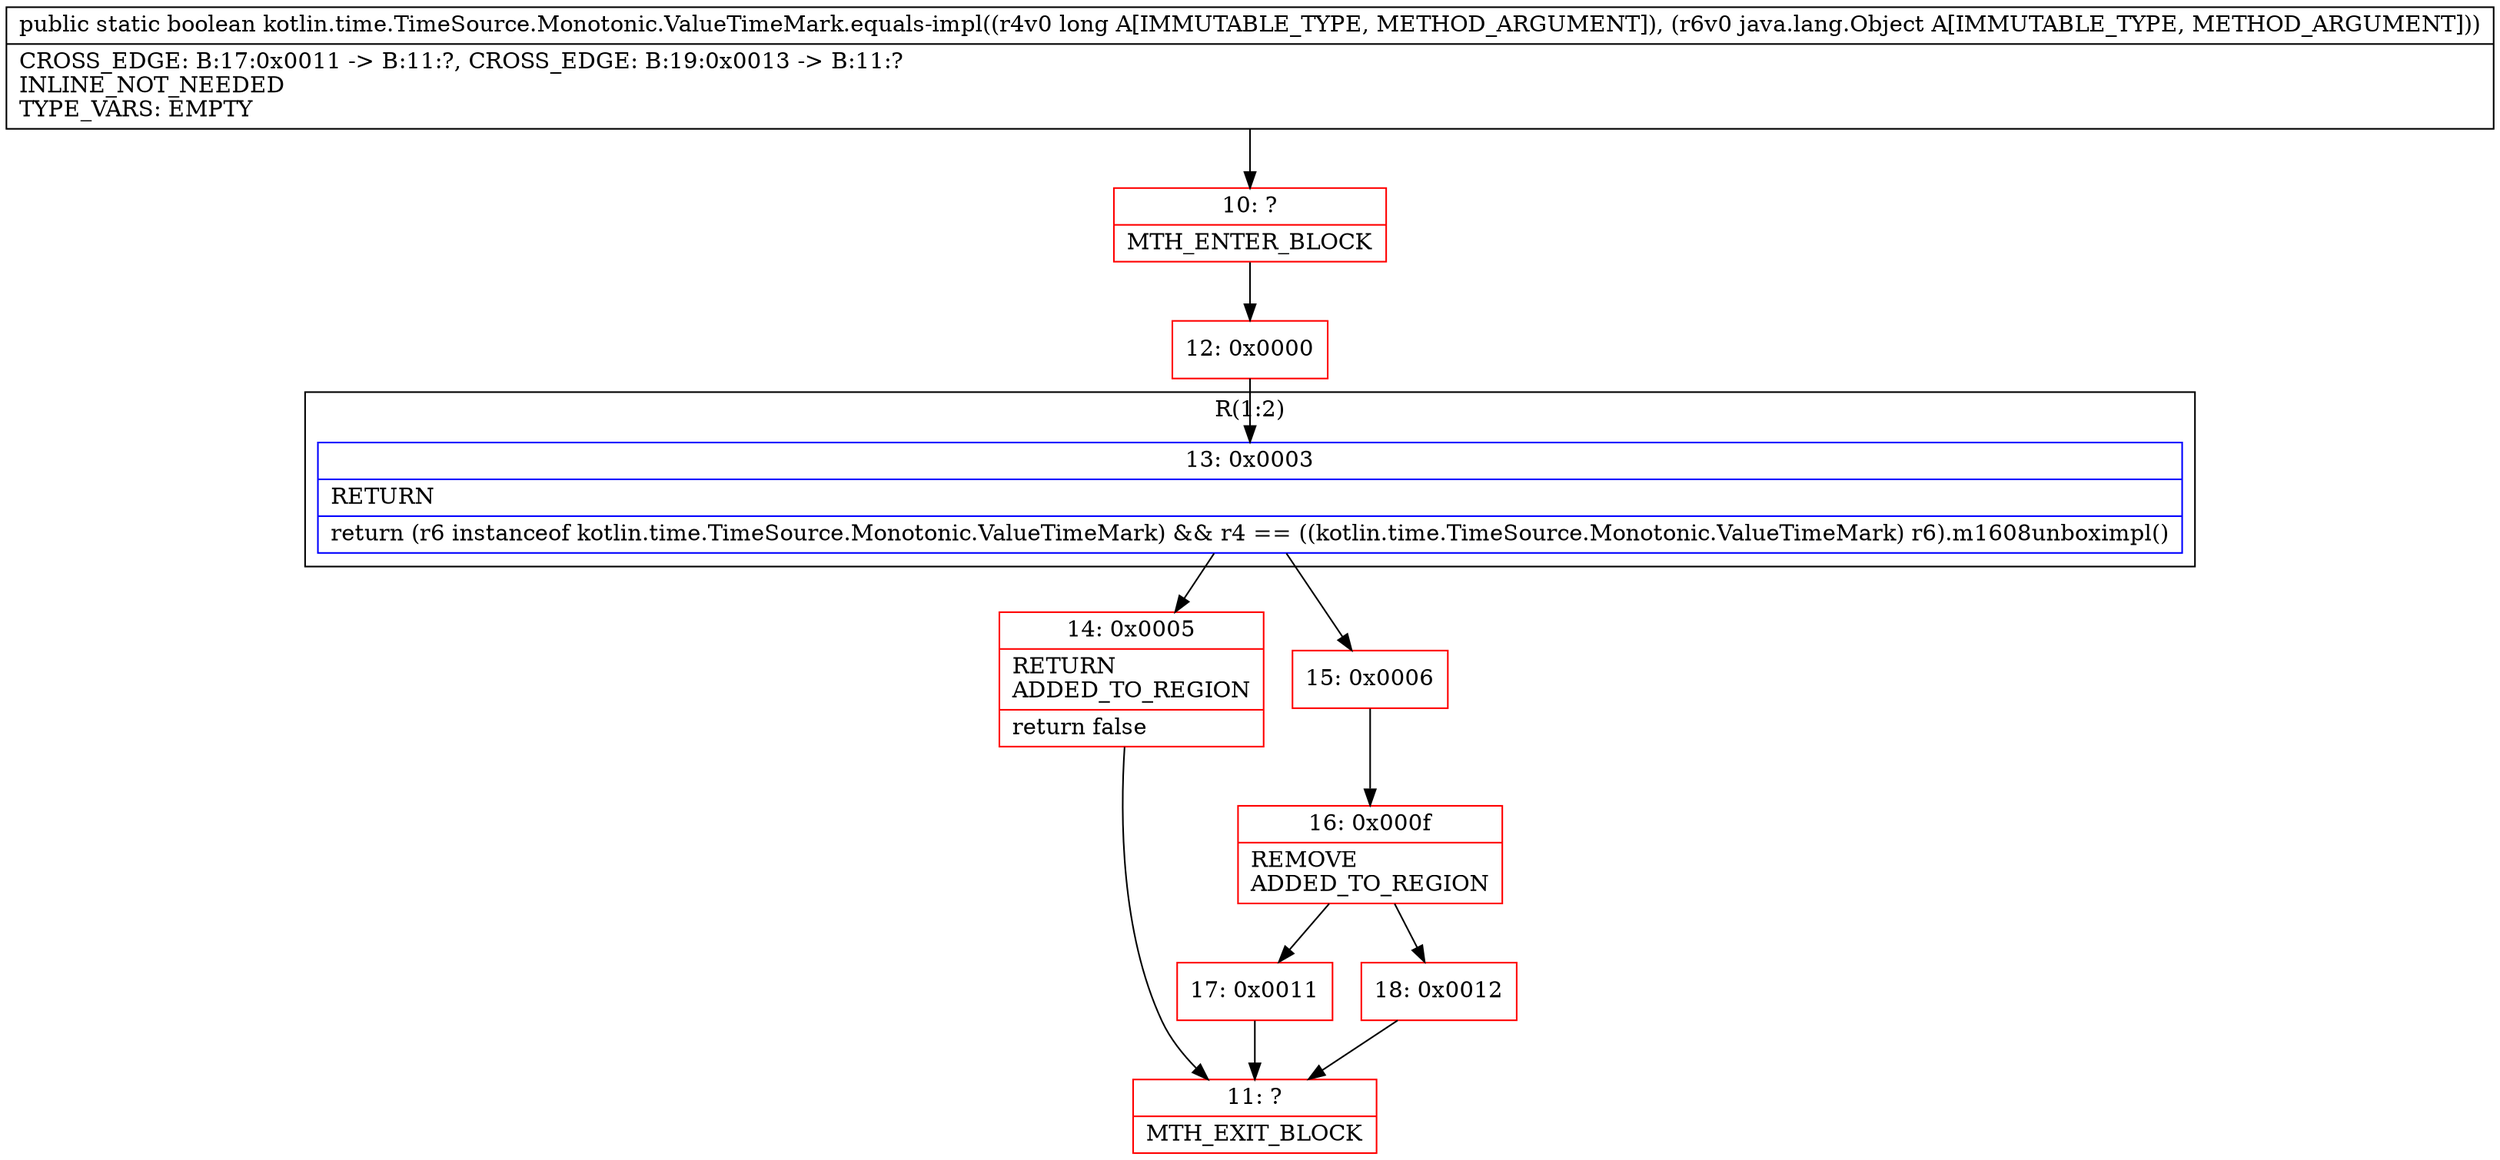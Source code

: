 digraph "CFG forkotlin.time.TimeSource.Monotonic.ValueTimeMark.equals\-impl(JLjava\/lang\/Object;)Z" {
subgraph cluster_Region_1879083432 {
label = "R(1:2)";
node [shape=record,color=blue];
Node_13 [shape=record,label="{13\:\ 0x0003|RETURN\l|return (r6 instanceof kotlin.time.TimeSource.Monotonic.ValueTimeMark) && r4 == ((kotlin.time.TimeSource.Monotonic.ValueTimeMark) r6).m1608unboximpl()\l}"];
}
Node_10 [shape=record,color=red,label="{10\:\ ?|MTH_ENTER_BLOCK\l}"];
Node_12 [shape=record,color=red,label="{12\:\ 0x0000}"];
Node_14 [shape=record,color=red,label="{14\:\ 0x0005|RETURN\lADDED_TO_REGION\l|return false\l}"];
Node_11 [shape=record,color=red,label="{11\:\ ?|MTH_EXIT_BLOCK\l}"];
Node_15 [shape=record,color=red,label="{15\:\ 0x0006}"];
Node_16 [shape=record,color=red,label="{16\:\ 0x000f|REMOVE\lADDED_TO_REGION\l}"];
Node_17 [shape=record,color=red,label="{17\:\ 0x0011}"];
Node_18 [shape=record,color=red,label="{18\:\ 0x0012}"];
MethodNode[shape=record,label="{public static boolean kotlin.time.TimeSource.Monotonic.ValueTimeMark.equals\-impl((r4v0 long A[IMMUTABLE_TYPE, METHOD_ARGUMENT]), (r6v0 java.lang.Object A[IMMUTABLE_TYPE, METHOD_ARGUMENT]))  | CROSS_EDGE: B:17:0x0011 \-\> B:11:?, CROSS_EDGE: B:19:0x0013 \-\> B:11:?\lINLINE_NOT_NEEDED\lTYPE_VARS: EMPTY\l}"];
MethodNode -> Node_10;Node_13 -> Node_14;
Node_13 -> Node_15;
Node_10 -> Node_12;
Node_12 -> Node_13;
Node_14 -> Node_11;
Node_15 -> Node_16;
Node_16 -> Node_17;
Node_16 -> Node_18;
Node_17 -> Node_11;
Node_18 -> Node_11;
}

